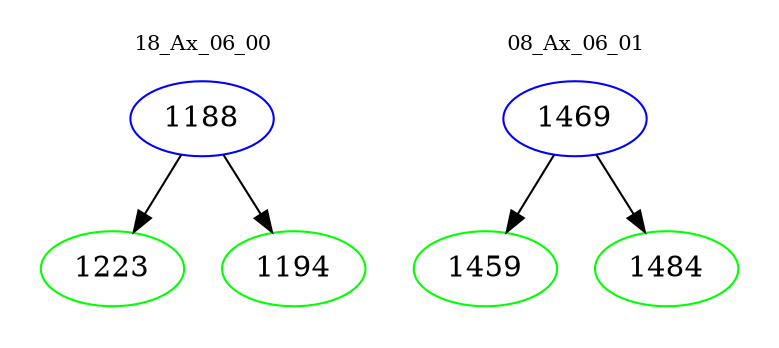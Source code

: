 digraph{
subgraph cluster_0 {
color = white
label = "18_Ax_06_00";
fontsize=10;
T0_1188 [label="1188", color="blue"]
T0_1188 -> T0_1223 [color="black"]
T0_1223 [label="1223", color="green"]
T0_1188 -> T0_1194 [color="black"]
T0_1194 [label="1194", color="green"]
}
subgraph cluster_1 {
color = white
label = "08_Ax_06_01";
fontsize=10;
T1_1469 [label="1469", color="blue"]
T1_1469 -> T1_1459 [color="black"]
T1_1459 [label="1459", color="green"]
T1_1469 -> T1_1484 [color="black"]
T1_1484 [label="1484", color="green"]
}
}
